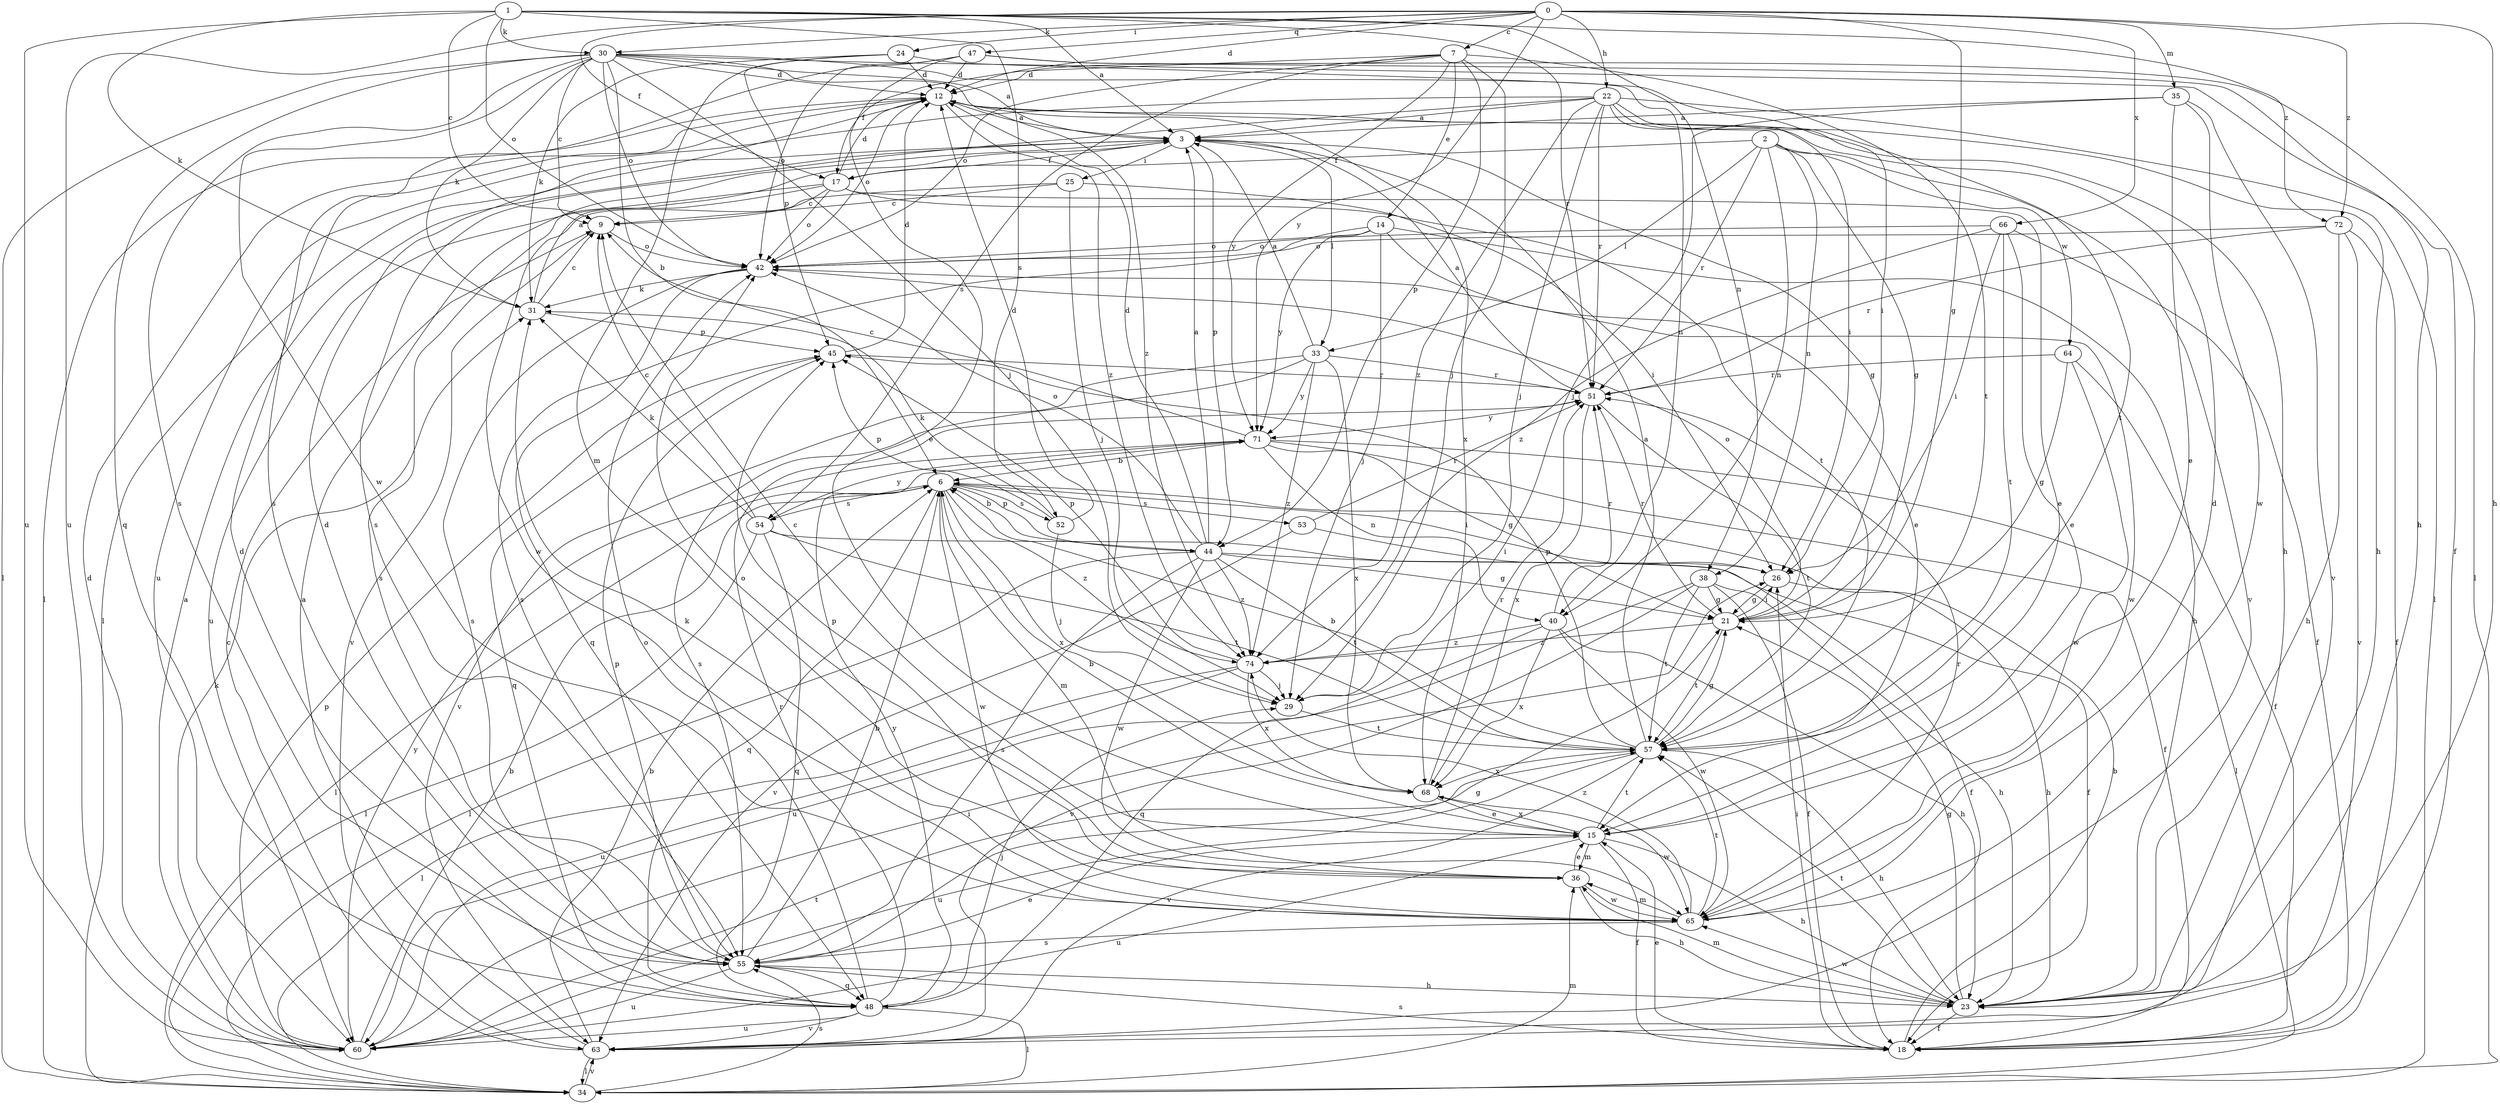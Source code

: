 strict digraph  {
0;
1;
2;
3;
6;
7;
9;
12;
14;
15;
17;
18;
21;
22;
23;
24;
25;
26;
29;
30;
31;
33;
34;
35;
36;
38;
40;
42;
44;
45;
47;
48;
51;
52;
53;
54;
55;
57;
60;
63;
64;
65;
66;
68;
71;
72;
74;
0 -> 7  [label=c];
0 -> 12  [label=d];
0 -> 17  [label=f];
0 -> 21  [label=g];
0 -> 22  [label=h];
0 -> 23  [label=h];
0 -> 24  [label=i];
0 -> 30  [label=k];
0 -> 35  [label=m];
0 -> 47  [label=q];
0 -> 60  [label=u];
0 -> 66  [label=x];
0 -> 71  [label=y];
0 -> 72  [label=z];
1 -> 3  [label=a];
1 -> 9  [label=c];
1 -> 30  [label=k];
1 -> 31  [label=k];
1 -> 38  [label=n];
1 -> 42  [label=o];
1 -> 51  [label=r];
1 -> 52  [label=s];
1 -> 60  [label=u];
1 -> 72  [label=z];
2 -> 17  [label=f];
2 -> 21  [label=g];
2 -> 33  [label=l];
2 -> 38  [label=n];
2 -> 40  [label=n];
2 -> 51  [label=r];
2 -> 63  [label=v];
2 -> 64  [label=w];
3 -> 17  [label=f];
3 -> 21  [label=g];
3 -> 25  [label=i];
3 -> 33  [label=l];
3 -> 34  [label=l];
3 -> 44  [label=p];
6 -> 26  [label=i];
6 -> 34  [label=l];
6 -> 36  [label=m];
6 -> 44  [label=p];
6 -> 48  [label=q];
6 -> 52  [label=s];
6 -> 53  [label=s];
6 -> 54  [label=s];
6 -> 65  [label=w];
6 -> 68  [label=x];
6 -> 74  [label=z];
7 -> 12  [label=d];
7 -> 14  [label=e];
7 -> 17  [label=f];
7 -> 29  [label=j];
7 -> 42  [label=o];
7 -> 44  [label=p];
7 -> 54  [label=s];
7 -> 57  [label=t];
7 -> 71  [label=y];
9 -> 42  [label=o];
9 -> 63  [label=v];
12 -> 3  [label=a];
12 -> 23  [label=h];
12 -> 34  [label=l];
12 -> 42  [label=o];
12 -> 68  [label=x];
12 -> 74  [label=z];
14 -> 15  [label=e];
14 -> 23  [label=h];
14 -> 29  [label=j];
14 -> 42  [label=o];
14 -> 55  [label=s];
14 -> 71  [label=y];
15 -> 6  [label=b];
15 -> 9  [label=c];
15 -> 18  [label=f];
15 -> 23  [label=h];
15 -> 36  [label=m];
15 -> 57  [label=t];
15 -> 60  [label=u];
15 -> 68  [label=x];
17 -> 9  [label=c];
17 -> 12  [label=d];
17 -> 15  [label=e];
17 -> 42  [label=o];
17 -> 55  [label=s];
17 -> 57  [label=t];
17 -> 60  [label=u];
18 -> 6  [label=b];
18 -> 15  [label=e];
18 -> 26  [label=i];
18 -> 55  [label=s];
21 -> 26  [label=i];
21 -> 42  [label=o];
21 -> 51  [label=r];
21 -> 57  [label=t];
21 -> 74  [label=z];
22 -> 3  [label=a];
22 -> 23  [label=h];
22 -> 26  [label=i];
22 -> 29  [label=j];
22 -> 34  [label=l];
22 -> 51  [label=r];
22 -> 55  [label=s];
22 -> 57  [label=t];
22 -> 60  [label=u];
22 -> 74  [label=z];
23 -> 18  [label=f];
23 -> 21  [label=g];
23 -> 36  [label=m];
23 -> 57  [label=t];
23 -> 65  [label=w];
24 -> 12  [label=d];
24 -> 26  [label=i];
24 -> 31  [label=k];
24 -> 36  [label=m];
24 -> 45  [label=p];
25 -> 9  [label=c];
25 -> 26  [label=i];
25 -> 29  [label=j];
25 -> 65  [label=w];
26 -> 21  [label=g];
26 -> 23  [label=h];
29 -> 57  [label=t];
30 -> 3  [label=a];
30 -> 6  [label=b];
30 -> 9  [label=c];
30 -> 12  [label=d];
30 -> 18  [label=f];
30 -> 29  [label=j];
30 -> 31  [label=k];
30 -> 34  [label=l];
30 -> 40  [label=n];
30 -> 42  [label=o];
30 -> 48  [label=q];
30 -> 55  [label=s];
30 -> 65  [label=w];
30 -> 74  [label=z];
31 -> 3  [label=a];
31 -> 9  [label=c];
31 -> 45  [label=p];
33 -> 3  [label=a];
33 -> 51  [label=r];
33 -> 55  [label=s];
33 -> 63  [label=v];
33 -> 68  [label=x];
33 -> 71  [label=y];
33 -> 74  [label=z];
34 -> 36  [label=m];
34 -> 55  [label=s];
34 -> 63  [label=v];
35 -> 3  [label=a];
35 -> 15  [label=e];
35 -> 29  [label=j];
35 -> 63  [label=v];
35 -> 65  [label=w];
36 -> 15  [label=e];
36 -> 23  [label=h];
36 -> 42  [label=o];
36 -> 45  [label=p];
36 -> 65  [label=w];
38 -> 18  [label=f];
38 -> 21  [label=g];
38 -> 23  [label=h];
38 -> 57  [label=t];
38 -> 60  [label=u];
38 -> 63  [label=v];
40 -> 23  [label=h];
40 -> 48  [label=q];
40 -> 51  [label=r];
40 -> 65  [label=w];
40 -> 68  [label=x];
40 -> 74  [label=z];
42 -> 31  [label=k];
42 -> 48  [label=q];
42 -> 55  [label=s];
42 -> 65  [label=w];
44 -> 3  [label=a];
44 -> 6  [label=b];
44 -> 12  [label=d];
44 -> 18  [label=f];
44 -> 21  [label=g];
44 -> 34  [label=l];
44 -> 42  [label=o];
44 -> 55  [label=s];
44 -> 57  [label=t];
44 -> 65  [label=w];
44 -> 74  [label=z];
45 -> 12  [label=d];
45 -> 48  [label=q];
45 -> 51  [label=r];
47 -> 12  [label=d];
47 -> 15  [label=e];
47 -> 23  [label=h];
47 -> 34  [label=l];
47 -> 42  [label=o];
47 -> 55  [label=s];
48 -> 12  [label=d];
48 -> 29  [label=j];
48 -> 34  [label=l];
48 -> 42  [label=o];
48 -> 51  [label=r];
48 -> 60  [label=u];
48 -> 63  [label=v];
48 -> 71  [label=y];
51 -> 3  [label=a];
51 -> 57  [label=t];
51 -> 68  [label=x];
51 -> 71  [label=y];
52 -> 12  [label=d];
52 -> 29  [label=j];
52 -> 31  [label=k];
52 -> 45  [label=p];
53 -> 26  [label=i];
53 -> 51  [label=r];
53 -> 63  [label=v];
54 -> 9  [label=c];
54 -> 18  [label=f];
54 -> 31  [label=k];
54 -> 34  [label=l];
54 -> 48  [label=q];
54 -> 57  [label=t];
54 -> 71  [label=y];
55 -> 6  [label=b];
55 -> 12  [label=d];
55 -> 15  [label=e];
55 -> 21  [label=g];
55 -> 23  [label=h];
55 -> 45  [label=p];
55 -> 48  [label=q];
55 -> 60  [label=u];
57 -> 3  [label=a];
57 -> 6  [label=b];
57 -> 21  [label=g];
57 -> 23  [label=h];
57 -> 45  [label=p];
57 -> 60  [label=u];
57 -> 63  [label=v];
57 -> 68  [label=x];
60 -> 3  [label=a];
60 -> 6  [label=b];
60 -> 12  [label=d];
60 -> 26  [label=i];
60 -> 31  [label=k];
60 -> 45  [label=p];
60 -> 57  [label=t];
60 -> 71  [label=y];
63 -> 3  [label=a];
63 -> 6  [label=b];
63 -> 9  [label=c];
63 -> 34  [label=l];
64 -> 18  [label=f];
64 -> 21  [label=g];
64 -> 51  [label=r];
64 -> 65  [label=w];
65 -> 12  [label=d];
65 -> 31  [label=k];
65 -> 36  [label=m];
65 -> 51  [label=r];
65 -> 55  [label=s];
65 -> 57  [label=t];
65 -> 74  [label=z];
66 -> 15  [label=e];
66 -> 18  [label=f];
66 -> 26  [label=i];
66 -> 42  [label=o];
66 -> 57  [label=t];
66 -> 74  [label=z];
68 -> 15  [label=e];
68 -> 51  [label=r];
68 -> 65  [label=w];
71 -> 6  [label=b];
71 -> 9  [label=c];
71 -> 18  [label=f];
71 -> 21  [label=g];
71 -> 34  [label=l];
71 -> 40  [label=n];
72 -> 18  [label=f];
72 -> 23  [label=h];
72 -> 42  [label=o];
72 -> 51  [label=r];
72 -> 63  [label=v];
74 -> 29  [label=j];
74 -> 34  [label=l];
74 -> 45  [label=p];
74 -> 60  [label=u];
74 -> 68  [label=x];
}
